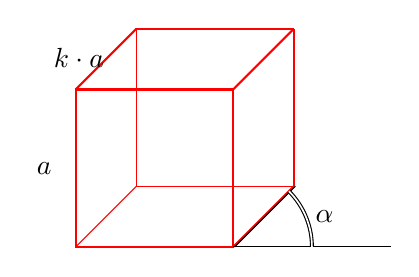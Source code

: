 \begin{tikzpicture}[scale=2]
\draw[red,thick] (0,0,0) -- ++(1,0,0) -- ++(0,1,0) -- ++(-1,0,0) -- cycle;

\draw[red] (0,0,-1) -- ++(1,0,0);
\draw[red] (0,0,-1) -- ++(0,1,0);
\draw[red,thick] (0,1,-1) -- ++(1,0,0);
\draw[red,thick] (1,0,-1) -- ++(0,1,0);

%-- ++(-1,0,0) -- cycle;

\draw[red] (0,0,0) -- ++(0,0,-1);
\draw[red,thick] (1,0,0) -- ++(0,0,-1);
\draw[red,thick] (1,1,0) -- ++(0,0,-1);
\draw[red,thick] (0,1,0) -- ++(0,0,-1);

\node[below] at (-0.2,0.6,0) {$a$};

\node[right] at (-0.2,1.2,0) {$k\cdot a$};

\draw (1,0,0) -- ++(1,0,0);
\draw (1.01,0,0) -- ++(0,0,-1);
\draw[double] (1.5,0,0) arc  (0:45:0.5) node[midway,right] {$\alpha$};

\end{tikzpicture}